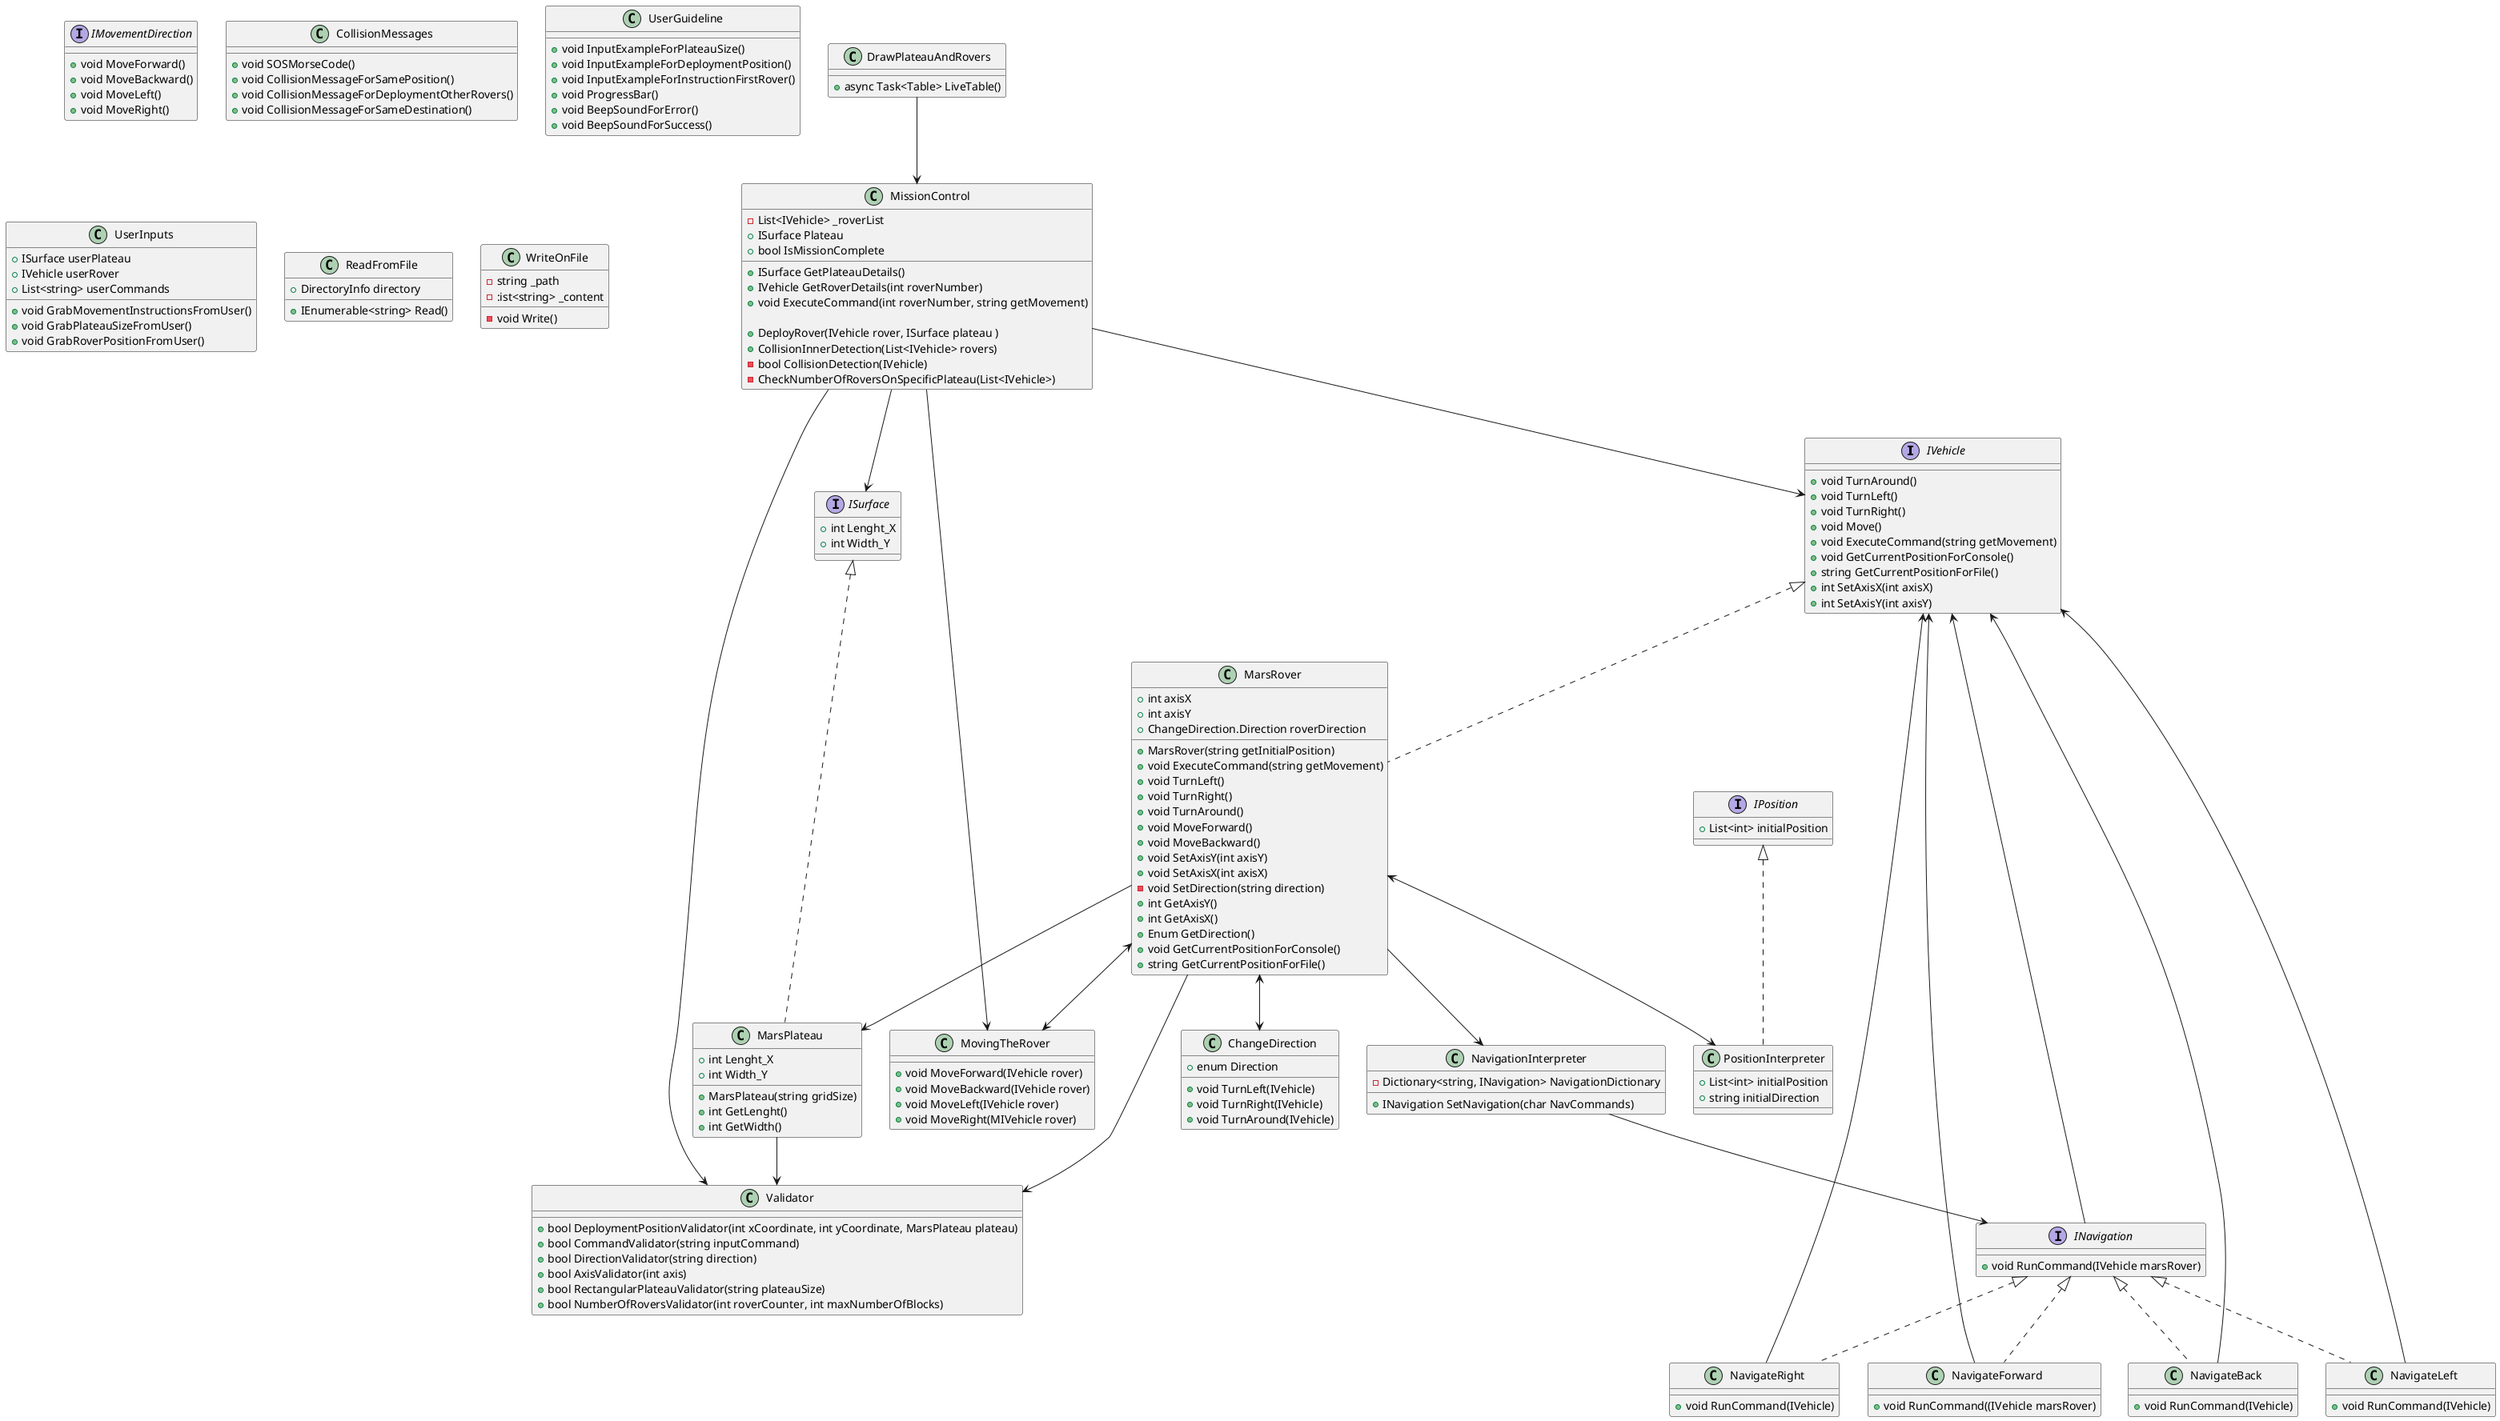 ﻿@startuml "MarsRover-Kata-UML.png"

interface IVehicle
{
+ void TurnAround()
+ void TurnLeft()
+ void TurnRight()
+ void Move()
+ void ExecuteCommand(string getMovement)
+ void GetCurrentPositionForConsole()
+ string GetCurrentPositionForFile()
+ int SetAxisX(int axisX)
+ int SetAxisY(int axisY)
}

interface ISurface
{
+ int Lenght_X
+ int Width_Y
}

interface IPosition
{
+ List<int> initialPosition
}

interface INavigation
{
+ void RunCommand(IVehicle marsRover)
}

interface IMovementDirection
{
+ void MoveForward()
+ void MoveBackward()
+ void MoveLeft()
+ void MoveRight()
}

class MarsRover implements IVehicle
{
+ int axisX
+ int axisY
+ ChangeDirection.Direction roverDirection

+ MarsRover(string getInitialPosition)
+ void ExecuteCommand(string getMovement)
+ void TurnLeft()
+ void TurnRight()
+ void TurnAround()
+ void MoveForward()
+ void MoveBackward()
+ void SetAxisY(int axisY)
+ void SetAxisX(int axisX)
- void SetDirection(string direction)
+ int GetAxisY()
+ int GetAxisX()
+ Enum GetDirection()
+ void GetCurrentPositionForConsole()
+ string GetCurrentPositionForFile()
}
class MissionControl
{

- List<IVehicle> _roverList
+ ISurface Plateau
+ bool IsMissionComplete

+ ISurface GetPlateauDetails()
+ IVehicle GetRoverDetails(int roverNumber)
+ void ExecuteCommand(int roverNumber, string getMovement)

+ DeployRover(IVehicle rover, ISurface plateau )
+ CollisionInnerDetection(List<IVehicle> rovers)
- bool CollisionDetection(IVehicle)
- CheckNumberOfRoversOnSpecificPlateau(List<IVehicle>)

}
class MarsPlateau implements ISurface
{
+ int Lenght_X
+ int Width_Y
+ MarsPlateau(string gridSize)
+ int GetLenght()
+ int GetWidth()
}
class NavigateBack implements INavigation
{
+ void RunCommand(IVehicle)
}
class NavigateLeft implements INavigation
{
+ void RunCommand(IVehicle)
}

class NavigateRight implements INavigation
{
+ void RunCommand(IVehicle)
}
class NavigateForward implements INavigation
{
+ void RunCommand((IVehicle marsRover)
}
class PositionInterpreter implements IPosition
{
+ List<int> initialPosition
+ string initialDirection
}

class NavigationInterpreter
{
- Dictionary<string, INavigation> NavigationDictionary
+ INavigation SetNavigation(char NavCommands)
}
class ChangeDirection
{
+ enum Direction
+ void TurnLeft(IVehicle)
+ void TurnRight(IVehicle)
+ void TurnAround(IVehicle)
}

class MovingTheRover
{
+ void MoveForward(IVehicle rover)
+ void MoveBackward(IVehicle rover)
+ void MoveLeft(IVehicle rover)
+ void MoveRight(MIVehicle rover)
}
class Validator
{
+ bool DeploymentPositionValidator(int xCoordinate, int yCoordinate, MarsPlateau plateau)
+ bool CommandValidator(string inputCommand)
+ bool DirectionValidator(string direction)
+ bool AxisValidator(int axis)
+ bool RectangularPlateauValidator(string plateauSize)
+ bool NumberOfRoversValidator(int roverCounter, int maxNumberOfBlocks)

}

class CollisionMessages
{
+ void SOSMorseCode()
+ void CollisionMessageForSamePosition()
+ void CollisionMessageForDeploymentOtherRovers()
+ void CollisionMessageForSameDestination()
}

class UserGuideline
{
+ void InputExampleForPlateauSize()
+ void InputExampleForDeploymentPosition()
+ void InputExampleForInstructionFirstRover()
+ void ProgressBar()
+ void BeepSoundForError()
+ void BeepSoundForSuccess()
}
class UserInputs
{
+ ISurface userPlateau
+ IVehicle userRover
+ List<string> userCommands
+ void GrabMovementInstructionsFromUser()
+ void GrabPlateauSizeFromUser()
+ void GrabRoverPositionFromUser()
}
class DrawPlateauAndRovers
{
+ async Task<Table> LiveTable()
}
class ReadFromFile
{
+ DirectoryInfo directory
+ IEnumerable<string> Read()
}
class WriteOnFile
{
- string _path
- :ist<string> _content
- void Write()
}
INavigation --> IVehicle
MarsRover <--> ChangeDirection
MarsRover <--> MovingTheRover
MarsRover <--> PositionInterpreter
MarsRover --> MarsPlateau
MarsRover --> NavigationInterpreter
MarsRover --> Validator


NavigateLeft --> IVehicle
NavigateRight --> IVehicle
NavigateForward --> IVehicle
NavigateBack --> IVehicle

NavigationInterpreter --> INavigation

MarsPlateau --> Validator

MissionControl --> IVehicle
MissionControl --> ISurface
MissionControl --> Validator
MissionControl --> MovingTheRover

DrawPlateauAndRovers --> MissionControl


@enduml